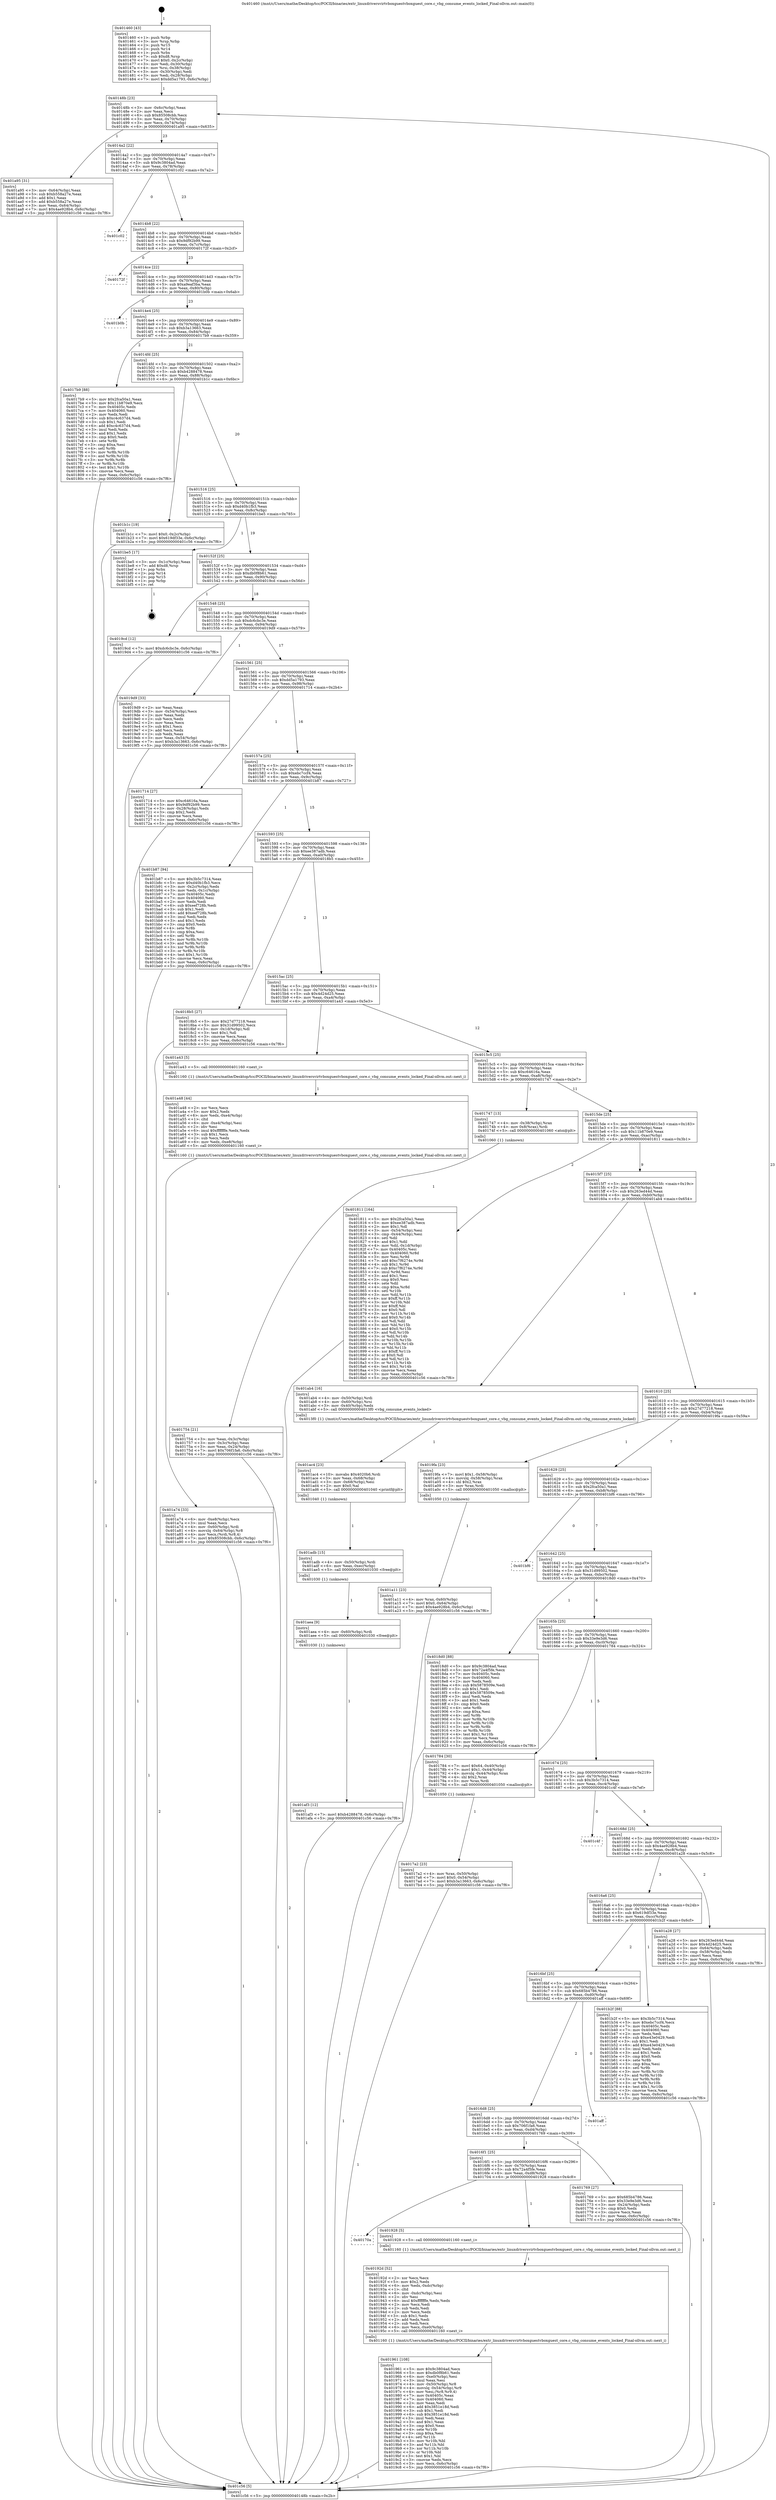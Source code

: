 digraph "0x401460" {
  label = "0x401460 (/mnt/c/Users/mathe/Desktop/tcc/POCII/binaries/extr_linuxdriversvirtvboxguestvboxguest_core.c_vbg_consume_events_locked_Final-ollvm.out::main(0))"
  labelloc = "t"
  node[shape=record]

  Entry [label="",width=0.3,height=0.3,shape=circle,fillcolor=black,style=filled]
  "0x40148b" [label="{
     0x40148b [23]\l
     | [instrs]\l
     &nbsp;&nbsp;0x40148b \<+3\>: mov -0x6c(%rbp),%eax\l
     &nbsp;&nbsp;0x40148e \<+2\>: mov %eax,%ecx\l
     &nbsp;&nbsp;0x401490 \<+6\>: sub $0x85508cbb,%ecx\l
     &nbsp;&nbsp;0x401496 \<+3\>: mov %eax,-0x70(%rbp)\l
     &nbsp;&nbsp;0x401499 \<+3\>: mov %ecx,-0x74(%rbp)\l
     &nbsp;&nbsp;0x40149c \<+6\>: je 0000000000401a95 \<main+0x635\>\l
  }"]
  "0x401a95" [label="{
     0x401a95 [31]\l
     | [instrs]\l
     &nbsp;&nbsp;0x401a95 \<+3\>: mov -0x64(%rbp),%eax\l
     &nbsp;&nbsp;0x401a98 \<+5\>: sub $0xb558a27e,%eax\l
     &nbsp;&nbsp;0x401a9d \<+3\>: add $0x1,%eax\l
     &nbsp;&nbsp;0x401aa0 \<+5\>: add $0xb558a27e,%eax\l
     &nbsp;&nbsp;0x401aa5 \<+3\>: mov %eax,-0x64(%rbp)\l
     &nbsp;&nbsp;0x401aa8 \<+7\>: movl $0x4ae928b4,-0x6c(%rbp)\l
     &nbsp;&nbsp;0x401aaf \<+5\>: jmp 0000000000401c56 \<main+0x7f6\>\l
  }"]
  "0x4014a2" [label="{
     0x4014a2 [22]\l
     | [instrs]\l
     &nbsp;&nbsp;0x4014a2 \<+5\>: jmp 00000000004014a7 \<main+0x47\>\l
     &nbsp;&nbsp;0x4014a7 \<+3\>: mov -0x70(%rbp),%eax\l
     &nbsp;&nbsp;0x4014aa \<+5\>: sub $0x9c3804ad,%eax\l
     &nbsp;&nbsp;0x4014af \<+3\>: mov %eax,-0x78(%rbp)\l
     &nbsp;&nbsp;0x4014b2 \<+6\>: je 0000000000401c02 \<main+0x7a2\>\l
  }"]
  Exit [label="",width=0.3,height=0.3,shape=circle,fillcolor=black,style=filled,peripheries=2]
  "0x401c02" [label="{
     0x401c02\l
  }", style=dashed]
  "0x4014b8" [label="{
     0x4014b8 [22]\l
     | [instrs]\l
     &nbsp;&nbsp;0x4014b8 \<+5\>: jmp 00000000004014bd \<main+0x5d\>\l
     &nbsp;&nbsp;0x4014bd \<+3\>: mov -0x70(%rbp),%eax\l
     &nbsp;&nbsp;0x4014c0 \<+5\>: sub $0x9df92b99,%eax\l
     &nbsp;&nbsp;0x4014c5 \<+3\>: mov %eax,-0x7c(%rbp)\l
     &nbsp;&nbsp;0x4014c8 \<+6\>: je 000000000040172f \<main+0x2cf\>\l
  }"]
  "0x401af3" [label="{
     0x401af3 [12]\l
     | [instrs]\l
     &nbsp;&nbsp;0x401af3 \<+7\>: movl $0xb4288478,-0x6c(%rbp)\l
     &nbsp;&nbsp;0x401afa \<+5\>: jmp 0000000000401c56 \<main+0x7f6\>\l
  }"]
  "0x40172f" [label="{
     0x40172f\l
  }", style=dashed]
  "0x4014ce" [label="{
     0x4014ce [22]\l
     | [instrs]\l
     &nbsp;&nbsp;0x4014ce \<+5\>: jmp 00000000004014d3 \<main+0x73\>\l
     &nbsp;&nbsp;0x4014d3 \<+3\>: mov -0x70(%rbp),%eax\l
     &nbsp;&nbsp;0x4014d6 \<+5\>: sub $0xa9eaf3ba,%eax\l
     &nbsp;&nbsp;0x4014db \<+3\>: mov %eax,-0x80(%rbp)\l
     &nbsp;&nbsp;0x4014de \<+6\>: je 0000000000401b0b \<main+0x6ab\>\l
  }"]
  "0x401aea" [label="{
     0x401aea [9]\l
     | [instrs]\l
     &nbsp;&nbsp;0x401aea \<+4\>: mov -0x60(%rbp),%rdi\l
     &nbsp;&nbsp;0x401aee \<+5\>: call 0000000000401030 \<free@plt\>\l
     | [calls]\l
     &nbsp;&nbsp;0x401030 \{1\} (unknown)\l
  }"]
  "0x401b0b" [label="{
     0x401b0b\l
  }", style=dashed]
  "0x4014e4" [label="{
     0x4014e4 [25]\l
     | [instrs]\l
     &nbsp;&nbsp;0x4014e4 \<+5\>: jmp 00000000004014e9 \<main+0x89\>\l
     &nbsp;&nbsp;0x4014e9 \<+3\>: mov -0x70(%rbp),%eax\l
     &nbsp;&nbsp;0x4014ec \<+5\>: sub $0xb3a13663,%eax\l
     &nbsp;&nbsp;0x4014f1 \<+6\>: mov %eax,-0x84(%rbp)\l
     &nbsp;&nbsp;0x4014f7 \<+6\>: je 00000000004017b9 \<main+0x359\>\l
  }"]
  "0x401adb" [label="{
     0x401adb [15]\l
     | [instrs]\l
     &nbsp;&nbsp;0x401adb \<+4\>: mov -0x50(%rbp),%rdi\l
     &nbsp;&nbsp;0x401adf \<+6\>: mov %eax,-0xec(%rbp)\l
     &nbsp;&nbsp;0x401ae5 \<+5\>: call 0000000000401030 \<free@plt\>\l
     | [calls]\l
     &nbsp;&nbsp;0x401030 \{1\} (unknown)\l
  }"]
  "0x4017b9" [label="{
     0x4017b9 [88]\l
     | [instrs]\l
     &nbsp;&nbsp;0x4017b9 \<+5\>: mov $0x2fca50a1,%eax\l
     &nbsp;&nbsp;0x4017be \<+5\>: mov $0x11b870e9,%ecx\l
     &nbsp;&nbsp;0x4017c3 \<+7\>: mov 0x40405c,%edx\l
     &nbsp;&nbsp;0x4017ca \<+7\>: mov 0x404060,%esi\l
     &nbsp;&nbsp;0x4017d1 \<+2\>: mov %edx,%edi\l
     &nbsp;&nbsp;0x4017d3 \<+6\>: sub $0xc4c637d4,%edi\l
     &nbsp;&nbsp;0x4017d9 \<+3\>: sub $0x1,%edi\l
     &nbsp;&nbsp;0x4017dc \<+6\>: add $0xc4c637d4,%edi\l
     &nbsp;&nbsp;0x4017e2 \<+3\>: imul %edi,%edx\l
     &nbsp;&nbsp;0x4017e5 \<+3\>: and $0x1,%edx\l
     &nbsp;&nbsp;0x4017e8 \<+3\>: cmp $0x0,%edx\l
     &nbsp;&nbsp;0x4017eb \<+4\>: sete %r8b\l
     &nbsp;&nbsp;0x4017ef \<+3\>: cmp $0xa,%esi\l
     &nbsp;&nbsp;0x4017f2 \<+4\>: setl %r9b\l
     &nbsp;&nbsp;0x4017f6 \<+3\>: mov %r8b,%r10b\l
     &nbsp;&nbsp;0x4017f9 \<+3\>: and %r9b,%r10b\l
     &nbsp;&nbsp;0x4017fc \<+3\>: xor %r9b,%r8b\l
     &nbsp;&nbsp;0x4017ff \<+3\>: or %r8b,%r10b\l
     &nbsp;&nbsp;0x401802 \<+4\>: test $0x1,%r10b\l
     &nbsp;&nbsp;0x401806 \<+3\>: cmovne %ecx,%eax\l
     &nbsp;&nbsp;0x401809 \<+3\>: mov %eax,-0x6c(%rbp)\l
     &nbsp;&nbsp;0x40180c \<+5\>: jmp 0000000000401c56 \<main+0x7f6\>\l
  }"]
  "0x4014fd" [label="{
     0x4014fd [25]\l
     | [instrs]\l
     &nbsp;&nbsp;0x4014fd \<+5\>: jmp 0000000000401502 \<main+0xa2\>\l
     &nbsp;&nbsp;0x401502 \<+3\>: mov -0x70(%rbp),%eax\l
     &nbsp;&nbsp;0x401505 \<+5\>: sub $0xb4288478,%eax\l
     &nbsp;&nbsp;0x40150a \<+6\>: mov %eax,-0x88(%rbp)\l
     &nbsp;&nbsp;0x401510 \<+6\>: je 0000000000401b1c \<main+0x6bc\>\l
  }"]
  "0x401ac4" [label="{
     0x401ac4 [23]\l
     | [instrs]\l
     &nbsp;&nbsp;0x401ac4 \<+10\>: movabs $0x4020b6,%rdi\l
     &nbsp;&nbsp;0x401ace \<+3\>: mov %eax,-0x68(%rbp)\l
     &nbsp;&nbsp;0x401ad1 \<+3\>: mov -0x68(%rbp),%esi\l
     &nbsp;&nbsp;0x401ad4 \<+2\>: mov $0x0,%al\l
     &nbsp;&nbsp;0x401ad6 \<+5\>: call 0000000000401040 \<printf@plt\>\l
     | [calls]\l
     &nbsp;&nbsp;0x401040 \{1\} (unknown)\l
  }"]
  "0x401b1c" [label="{
     0x401b1c [19]\l
     | [instrs]\l
     &nbsp;&nbsp;0x401b1c \<+7\>: movl $0x0,-0x2c(%rbp)\l
     &nbsp;&nbsp;0x401b23 \<+7\>: movl $0x619df33e,-0x6c(%rbp)\l
     &nbsp;&nbsp;0x401b2a \<+5\>: jmp 0000000000401c56 \<main+0x7f6\>\l
  }"]
  "0x401516" [label="{
     0x401516 [25]\l
     | [instrs]\l
     &nbsp;&nbsp;0x401516 \<+5\>: jmp 000000000040151b \<main+0xbb\>\l
     &nbsp;&nbsp;0x40151b \<+3\>: mov -0x70(%rbp),%eax\l
     &nbsp;&nbsp;0x40151e \<+5\>: sub $0xd40b1fb3,%eax\l
     &nbsp;&nbsp;0x401523 \<+6\>: mov %eax,-0x8c(%rbp)\l
     &nbsp;&nbsp;0x401529 \<+6\>: je 0000000000401be5 \<main+0x785\>\l
  }"]
  "0x401a74" [label="{
     0x401a74 [33]\l
     | [instrs]\l
     &nbsp;&nbsp;0x401a74 \<+6\>: mov -0xe8(%rbp),%ecx\l
     &nbsp;&nbsp;0x401a7a \<+3\>: imul %eax,%ecx\l
     &nbsp;&nbsp;0x401a7d \<+4\>: mov -0x60(%rbp),%rdi\l
     &nbsp;&nbsp;0x401a81 \<+4\>: movslq -0x64(%rbp),%r8\l
     &nbsp;&nbsp;0x401a85 \<+4\>: mov %ecx,(%rdi,%r8,4)\l
     &nbsp;&nbsp;0x401a89 \<+7\>: movl $0x85508cbb,-0x6c(%rbp)\l
     &nbsp;&nbsp;0x401a90 \<+5\>: jmp 0000000000401c56 \<main+0x7f6\>\l
  }"]
  "0x401be5" [label="{
     0x401be5 [17]\l
     | [instrs]\l
     &nbsp;&nbsp;0x401be5 \<+3\>: mov -0x1c(%rbp),%eax\l
     &nbsp;&nbsp;0x401be8 \<+7\>: add $0xd8,%rsp\l
     &nbsp;&nbsp;0x401bef \<+1\>: pop %rbx\l
     &nbsp;&nbsp;0x401bf0 \<+2\>: pop %r14\l
     &nbsp;&nbsp;0x401bf2 \<+2\>: pop %r15\l
     &nbsp;&nbsp;0x401bf4 \<+1\>: pop %rbp\l
     &nbsp;&nbsp;0x401bf5 \<+1\>: ret\l
  }"]
  "0x40152f" [label="{
     0x40152f [25]\l
     | [instrs]\l
     &nbsp;&nbsp;0x40152f \<+5\>: jmp 0000000000401534 \<main+0xd4\>\l
     &nbsp;&nbsp;0x401534 \<+3\>: mov -0x70(%rbp),%eax\l
     &nbsp;&nbsp;0x401537 \<+5\>: sub $0xdb0f8b61,%eax\l
     &nbsp;&nbsp;0x40153c \<+6\>: mov %eax,-0x90(%rbp)\l
     &nbsp;&nbsp;0x401542 \<+6\>: je 00000000004019cd \<main+0x56d\>\l
  }"]
  "0x401a48" [label="{
     0x401a48 [44]\l
     | [instrs]\l
     &nbsp;&nbsp;0x401a48 \<+2\>: xor %ecx,%ecx\l
     &nbsp;&nbsp;0x401a4a \<+5\>: mov $0x2,%edx\l
     &nbsp;&nbsp;0x401a4f \<+6\>: mov %edx,-0xe4(%rbp)\l
     &nbsp;&nbsp;0x401a55 \<+1\>: cltd\l
     &nbsp;&nbsp;0x401a56 \<+6\>: mov -0xe4(%rbp),%esi\l
     &nbsp;&nbsp;0x401a5c \<+2\>: idiv %esi\l
     &nbsp;&nbsp;0x401a5e \<+6\>: imul $0xfffffffe,%edx,%edx\l
     &nbsp;&nbsp;0x401a64 \<+3\>: sub $0x1,%ecx\l
     &nbsp;&nbsp;0x401a67 \<+2\>: sub %ecx,%edx\l
     &nbsp;&nbsp;0x401a69 \<+6\>: mov %edx,-0xe8(%rbp)\l
     &nbsp;&nbsp;0x401a6f \<+5\>: call 0000000000401160 \<next_i\>\l
     | [calls]\l
     &nbsp;&nbsp;0x401160 \{1\} (/mnt/c/Users/mathe/Desktop/tcc/POCII/binaries/extr_linuxdriversvirtvboxguestvboxguest_core.c_vbg_consume_events_locked_Final-ollvm.out::next_i)\l
  }"]
  "0x4019cd" [label="{
     0x4019cd [12]\l
     | [instrs]\l
     &nbsp;&nbsp;0x4019cd \<+7\>: movl $0xdc6cbc3e,-0x6c(%rbp)\l
     &nbsp;&nbsp;0x4019d4 \<+5\>: jmp 0000000000401c56 \<main+0x7f6\>\l
  }"]
  "0x401548" [label="{
     0x401548 [25]\l
     | [instrs]\l
     &nbsp;&nbsp;0x401548 \<+5\>: jmp 000000000040154d \<main+0xed\>\l
     &nbsp;&nbsp;0x40154d \<+3\>: mov -0x70(%rbp),%eax\l
     &nbsp;&nbsp;0x401550 \<+5\>: sub $0xdc6cbc3e,%eax\l
     &nbsp;&nbsp;0x401555 \<+6\>: mov %eax,-0x94(%rbp)\l
     &nbsp;&nbsp;0x40155b \<+6\>: je 00000000004019d9 \<main+0x579\>\l
  }"]
  "0x401a11" [label="{
     0x401a11 [23]\l
     | [instrs]\l
     &nbsp;&nbsp;0x401a11 \<+4\>: mov %rax,-0x60(%rbp)\l
     &nbsp;&nbsp;0x401a15 \<+7\>: movl $0x0,-0x64(%rbp)\l
     &nbsp;&nbsp;0x401a1c \<+7\>: movl $0x4ae928b4,-0x6c(%rbp)\l
     &nbsp;&nbsp;0x401a23 \<+5\>: jmp 0000000000401c56 \<main+0x7f6\>\l
  }"]
  "0x4019d9" [label="{
     0x4019d9 [33]\l
     | [instrs]\l
     &nbsp;&nbsp;0x4019d9 \<+2\>: xor %eax,%eax\l
     &nbsp;&nbsp;0x4019db \<+3\>: mov -0x54(%rbp),%ecx\l
     &nbsp;&nbsp;0x4019de \<+2\>: mov %eax,%edx\l
     &nbsp;&nbsp;0x4019e0 \<+2\>: sub %ecx,%edx\l
     &nbsp;&nbsp;0x4019e2 \<+2\>: mov %eax,%ecx\l
     &nbsp;&nbsp;0x4019e4 \<+3\>: sub $0x1,%ecx\l
     &nbsp;&nbsp;0x4019e7 \<+2\>: add %ecx,%edx\l
     &nbsp;&nbsp;0x4019e9 \<+2\>: sub %edx,%eax\l
     &nbsp;&nbsp;0x4019eb \<+3\>: mov %eax,-0x54(%rbp)\l
     &nbsp;&nbsp;0x4019ee \<+7\>: movl $0xb3a13663,-0x6c(%rbp)\l
     &nbsp;&nbsp;0x4019f5 \<+5\>: jmp 0000000000401c56 \<main+0x7f6\>\l
  }"]
  "0x401561" [label="{
     0x401561 [25]\l
     | [instrs]\l
     &nbsp;&nbsp;0x401561 \<+5\>: jmp 0000000000401566 \<main+0x106\>\l
     &nbsp;&nbsp;0x401566 \<+3\>: mov -0x70(%rbp),%eax\l
     &nbsp;&nbsp;0x401569 \<+5\>: sub $0xdd5a1793,%eax\l
     &nbsp;&nbsp;0x40156e \<+6\>: mov %eax,-0x98(%rbp)\l
     &nbsp;&nbsp;0x401574 \<+6\>: je 0000000000401714 \<main+0x2b4\>\l
  }"]
  "0x401961" [label="{
     0x401961 [108]\l
     | [instrs]\l
     &nbsp;&nbsp;0x401961 \<+5\>: mov $0x9c3804ad,%ecx\l
     &nbsp;&nbsp;0x401966 \<+5\>: mov $0xdb0f8b61,%edx\l
     &nbsp;&nbsp;0x40196b \<+6\>: mov -0xe0(%rbp),%esi\l
     &nbsp;&nbsp;0x401971 \<+3\>: imul %eax,%esi\l
     &nbsp;&nbsp;0x401974 \<+4\>: mov -0x50(%rbp),%r8\l
     &nbsp;&nbsp;0x401978 \<+4\>: movslq -0x54(%rbp),%r9\l
     &nbsp;&nbsp;0x40197c \<+4\>: mov %esi,(%r8,%r9,4)\l
     &nbsp;&nbsp;0x401980 \<+7\>: mov 0x40405c,%eax\l
     &nbsp;&nbsp;0x401987 \<+7\>: mov 0x404060,%esi\l
     &nbsp;&nbsp;0x40198e \<+2\>: mov %eax,%edi\l
     &nbsp;&nbsp;0x401990 \<+6\>: add $0x3851e18d,%edi\l
     &nbsp;&nbsp;0x401996 \<+3\>: sub $0x1,%edi\l
     &nbsp;&nbsp;0x401999 \<+6\>: sub $0x3851e18d,%edi\l
     &nbsp;&nbsp;0x40199f \<+3\>: imul %edi,%eax\l
     &nbsp;&nbsp;0x4019a2 \<+3\>: and $0x1,%eax\l
     &nbsp;&nbsp;0x4019a5 \<+3\>: cmp $0x0,%eax\l
     &nbsp;&nbsp;0x4019a8 \<+4\>: sete %r10b\l
     &nbsp;&nbsp;0x4019ac \<+3\>: cmp $0xa,%esi\l
     &nbsp;&nbsp;0x4019af \<+4\>: setl %r11b\l
     &nbsp;&nbsp;0x4019b3 \<+3\>: mov %r10b,%bl\l
     &nbsp;&nbsp;0x4019b6 \<+3\>: and %r11b,%bl\l
     &nbsp;&nbsp;0x4019b9 \<+3\>: xor %r11b,%r10b\l
     &nbsp;&nbsp;0x4019bc \<+3\>: or %r10b,%bl\l
     &nbsp;&nbsp;0x4019bf \<+3\>: test $0x1,%bl\l
     &nbsp;&nbsp;0x4019c2 \<+3\>: cmovne %edx,%ecx\l
     &nbsp;&nbsp;0x4019c5 \<+3\>: mov %ecx,-0x6c(%rbp)\l
     &nbsp;&nbsp;0x4019c8 \<+5\>: jmp 0000000000401c56 \<main+0x7f6\>\l
  }"]
  "0x401714" [label="{
     0x401714 [27]\l
     | [instrs]\l
     &nbsp;&nbsp;0x401714 \<+5\>: mov $0xc64616a,%eax\l
     &nbsp;&nbsp;0x401719 \<+5\>: mov $0x9df92b99,%ecx\l
     &nbsp;&nbsp;0x40171e \<+3\>: mov -0x28(%rbp),%edx\l
     &nbsp;&nbsp;0x401721 \<+3\>: cmp $0x2,%edx\l
     &nbsp;&nbsp;0x401724 \<+3\>: cmovne %ecx,%eax\l
     &nbsp;&nbsp;0x401727 \<+3\>: mov %eax,-0x6c(%rbp)\l
     &nbsp;&nbsp;0x40172a \<+5\>: jmp 0000000000401c56 \<main+0x7f6\>\l
  }"]
  "0x40157a" [label="{
     0x40157a [25]\l
     | [instrs]\l
     &nbsp;&nbsp;0x40157a \<+5\>: jmp 000000000040157f \<main+0x11f\>\l
     &nbsp;&nbsp;0x40157f \<+3\>: mov -0x70(%rbp),%eax\l
     &nbsp;&nbsp;0x401582 \<+5\>: sub $0xebc7ccf4,%eax\l
     &nbsp;&nbsp;0x401587 \<+6\>: mov %eax,-0x9c(%rbp)\l
     &nbsp;&nbsp;0x40158d \<+6\>: je 0000000000401b87 \<main+0x727\>\l
  }"]
  "0x401c56" [label="{
     0x401c56 [5]\l
     | [instrs]\l
     &nbsp;&nbsp;0x401c56 \<+5\>: jmp 000000000040148b \<main+0x2b\>\l
  }"]
  "0x401460" [label="{
     0x401460 [43]\l
     | [instrs]\l
     &nbsp;&nbsp;0x401460 \<+1\>: push %rbp\l
     &nbsp;&nbsp;0x401461 \<+3\>: mov %rsp,%rbp\l
     &nbsp;&nbsp;0x401464 \<+2\>: push %r15\l
     &nbsp;&nbsp;0x401466 \<+2\>: push %r14\l
     &nbsp;&nbsp;0x401468 \<+1\>: push %rbx\l
     &nbsp;&nbsp;0x401469 \<+7\>: sub $0xd8,%rsp\l
     &nbsp;&nbsp;0x401470 \<+7\>: movl $0x0,-0x2c(%rbp)\l
     &nbsp;&nbsp;0x401477 \<+3\>: mov %edi,-0x30(%rbp)\l
     &nbsp;&nbsp;0x40147a \<+4\>: mov %rsi,-0x38(%rbp)\l
     &nbsp;&nbsp;0x40147e \<+3\>: mov -0x30(%rbp),%edi\l
     &nbsp;&nbsp;0x401481 \<+3\>: mov %edi,-0x28(%rbp)\l
     &nbsp;&nbsp;0x401484 \<+7\>: movl $0xdd5a1793,-0x6c(%rbp)\l
  }"]
  "0x40192d" [label="{
     0x40192d [52]\l
     | [instrs]\l
     &nbsp;&nbsp;0x40192d \<+2\>: xor %ecx,%ecx\l
     &nbsp;&nbsp;0x40192f \<+5\>: mov $0x2,%edx\l
     &nbsp;&nbsp;0x401934 \<+6\>: mov %edx,-0xdc(%rbp)\l
     &nbsp;&nbsp;0x40193a \<+1\>: cltd\l
     &nbsp;&nbsp;0x40193b \<+6\>: mov -0xdc(%rbp),%esi\l
     &nbsp;&nbsp;0x401941 \<+2\>: idiv %esi\l
     &nbsp;&nbsp;0x401943 \<+6\>: imul $0xfffffffe,%edx,%edx\l
     &nbsp;&nbsp;0x401949 \<+2\>: mov %ecx,%edi\l
     &nbsp;&nbsp;0x40194b \<+2\>: sub %edx,%edi\l
     &nbsp;&nbsp;0x40194d \<+2\>: mov %ecx,%edx\l
     &nbsp;&nbsp;0x40194f \<+3\>: sub $0x1,%edx\l
     &nbsp;&nbsp;0x401952 \<+2\>: add %edx,%edi\l
     &nbsp;&nbsp;0x401954 \<+2\>: sub %edi,%ecx\l
     &nbsp;&nbsp;0x401956 \<+6\>: mov %ecx,-0xe0(%rbp)\l
     &nbsp;&nbsp;0x40195c \<+5\>: call 0000000000401160 \<next_i\>\l
     | [calls]\l
     &nbsp;&nbsp;0x401160 \{1\} (/mnt/c/Users/mathe/Desktop/tcc/POCII/binaries/extr_linuxdriversvirtvboxguestvboxguest_core.c_vbg_consume_events_locked_Final-ollvm.out::next_i)\l
  }"]
  "0x401b87" [label="{
     0x401b87 [94]\l
     | [instrs]\l
     &nbsp;&nbsp;0x401b87 \<+5\>: mov $0x3b5c7314,%eax\l
     &nbsp;&nbsp;0x401b8c \<+5\>: mov $0xd40b1fb3,%ecx\l
     &nbsp;&nbsp;0x401b91 \<+3\>: mov -0x2c(%rbp),%edx\l
     &nbsp;&nbsp;0x401b94 \<+3\>: mov %edx,-0x1c(%rbp)\l
     &nbsp;&nbsp;0x401b97 \<+7\>: mov 0x40405c,%edx\l
     &nbsp;&nbsp;0x401b9e \<+7\>: mov 0x404060,%esi\l
     &nbsp;&nbsp;0x401ba5 \<+2\>: mov %edx,%edi\l
     &nbsp;&nbsp;0x401ba7 \<+6\>: sub $0xeef728b,%edi\l
     &nbsp;&nbsp;0x401bad \<+3\>: sub $0x1,%edi\l
     &nbsp;&nbsp;0x401bb0 \<+6\>: add $0xeef728b,%edi\l
     &nbsp;&nbsp;0x401bb6 \<+3\>: imul %edi,%edx\l
     &nbsp;&nbsp;0x401bb9 \<+3\>: and $0x1,%edx\l
     &nbsp;&nbsp;0x401bbc \<+3\>: cmp $0x0,%edx\l
     &nbsp;&nbsp;0x401bbf \<+4\>: sete %r8b\l
     &nbsp;&nbsp;0x401bc3 \<+3\>: cmp $0xa,%esi\l
     &nbsp;&nbsp;0x401bc6 \<+4\>: setl %r9b\l
     &nbsp;&nbsp;0x401bca \<+3\>: mov %r8b,%r10b\l
     &nbsp;&nbsp;0x401bcd \<+3\>: and %r9b,%r10b\l
     &nbsp;&nbsp;0x401bd0 \<+3\>: xor %r9b,%r8b\l
     &nbsp;&nbsp;0x401bd3 \<+3\>: or %r8b,%r10b\l
     &nbsp;&nbsp;0x401bd6 \<+4\>: test $0x1,%r10b\l
     &nbsp;&nbsp;0x401bda \<+3\>: cmovne %ecx,%eax\l
     &nbsp;&nbsp;0x401bdd \<+3\>: mov %eax,-0x6c(%rbp)\l
     &nbsp;&nbsp;0x401be0 \<+5\>: jmp 0000000000401c56 \<main+0x7f6\>\l
  }"]
  "0x401593" [label="{
     0x401593 [25]\l
     | [instrs]\l
     &nbsp;&nbsp;0x401593 \<+5\>: jmp 0000000000401598 \<main+0x138\>\l
     &nbsp;&nbsp;0x401598 \<+3\>: mov -0x70(%rbp),%eax\l
     &nbsp;&nbsp;0x40159b \<+5\>: sub $0xee387adb,%eax\l
     &nbsp;&nbsp;0x4015a0 \<+6\>: mov %eax,-0xa0(%rbp)\l
     &nbsp;&nbsp;0x4015a6 \<+6\>: je 00000000004018b5 \<main+0x455\>\l
  }"]
  "0x40170a" [label="{
     0x40170a\l
  }", style=dashed]
  "0x4018b5" [label="{
     0x4018b5 [27]\l
     | [instrs]\l
     &nbsp;&nbsp;0x4018b5 \<+5\>: mov $0x27d77218,%eax\l
     &nbsp;&nbsp;0x4018ba \<+5\>: mov $0x31d99502,%ecx\l
     &nbsp;&nbsp;0x4018bf \<+3\>: mov -0x1d(%rbp),%dl\l
     &nbsp;&nbsp;0x4018c2 \<+3\>: test $0x1,%dl\l
     &nbsp;&nbsp;0x4018c5 \<+3\>: cmovne %ecx,%eax\l
     &nbsp;&nbsp;0x4018c8 \<+3\>: mov %eax,-0x6c(%rbp)\l
     &nbsp;&nbsp;0x4018cb \<+5\>: jmp 0000000000401c56 \<main+0x7f6\>\l
  }"]
  "0x4015ac" [label="{
     0x4015ac [25]\l
     | [instrs]\l
     &nbsp;&nbsp;0x4015ac \<+5\>: jmp 00000000004015b1 \<main+0x151\>\l
     &nbsp;&nbsp;0x4015b1 \<+3\>: mov -0x70(%rbp),%eax\l
     &nbsp;&nbsp;0x4015b4 \<+5\>: sub $0x4d24d25,%eax\l
     &nbsp;&nbsp;0x4015b9 \<+6\>: mov %eax,-0xa4(%rbp)\l
     &nbsp;&nbsp;0x4015bf \<+6\>: je 0000000000401a43 \<main+0x5e3\>\l
  }"]
  "0x401928" [label="{
     0x401928 [5]\l
     | [instrs]\l
     &nbsp;&nbsp;0x401928 \<+5\>: call 0000000000401160 \<next_i\>\l
     | [calls]\l
     &nbsp;&nbsp;0x401160 \{1\} (/mnt/c/Users/mathe/Desktop/tcc/POCII/binaries/extr_linuxdriversvirtvboxguestvboxguest_core.c_vbg_consume_events_locked_Final-ollvm.out::next_i)\l
  }"]
  "0x401a43" [label="{
     0x401a43 [5]\l
     | [instrs]\l
     &nbsp;&nbsp;0x401a43 \<+5\>: call 0000000000401160 \<next_i\>\l
     | [calls]\l
     &nbsp;&nbsp;0x401160 \{1\} (/mnt/c/Users/mathe/Desktop/tcc/POCII/binaries/extr_linuxdriversvirtvboxguestvboxguest_core.c_vbg_consume_events_locked_Final-ollvm.out::next_i)\l
  }"]
  "0x4015c5" [label="{
     0x4015c5 [25]\l
     | [instrs]\l
     &nbsp;&nbsp;0x4015c5 \<+5\>: jmp 00000000004015ca \<main+0x16a\>\l
     &nbsp;&nbsp;0x4015ca \<+3\>: mov -0x70(%rbp),%eax\l
     &nbsp;&nbsp;0x4015cd \<+5\>: sub $0xc64616a,%eax\l
     &nbsp;&nbsp;0x4015d2 \<+6\>: mov %eax,-0xa8(%rbp)\l
     &nbsp;&nbsp;0x4015d8 \<+6\>: je 0000000000401747 \<main+0x2e7\>\l
  }"]
  "0x4017a2" [label="{
     0x4017a2 [23]\l
     | [instrs]\l
     &nbsp;&nbsp;0x4017a2 \<+4\>: mov %rax,-0x50(%rbp)\l
     &nbsp;&nbsp;0x4017a6 \<+7\>: movl $0x0,-0x54(%rbp)\l
     &nbsp;&nbsp;0x4017ad \<+7\>: movl $0xb3a13663,-0x6c(%rbp)\l
     &nbsp;&nbsp;0x4017b4 \<+5\>: jmp 0000000000401c56 \<main+0x7f6\>\l
  }"]
  "0x401747" [label="{
     0x401747 [13]\l
     | [instrs]\l
     &nbsp;&nbsp;0x401747 \<+4\>: mov -0x38(%rbp),%rax\l
     &nbsp;&nbsp;0x40174b \<+4\>: mov 0x8(%rax),%rdi\l
     &nbsp;&nbsp;0x40174f \<+5\>: call 0000000000401060 \<atoi@plt\>\l
     | [calls]\l
     &nbsp;&nbsp;0x401060 \{1\} (unknown)\l
  }"]
  "0x4015de" [label="{
     0x4015de [25]\l
     | [instrs]\l
     &nbsp;&nbsp;0x4015de \<+5\>: jmp 00000000004015e3 \<main+0x183\>\l
     &nbsp;&nbsp;0x4015e3 \<+3\>: mov -0x70(%rbp),%eax\l
     &nbsp;&nbsp;0x4015e6 \<+5\>: sub $0x11b870e9,%eax\l
     &nbsp;&nbsp;0x4015eb \<+6\>: mov %eax,-0xac(%rbp)\l
     &nbsp;&nbsp;0x4015f1 \<+6\>: je 0000000000401811 \<main+0x3b1\>\l
  }"]
  "0x401754" [label="{
     0x401754 [21]\l
     | [instrs]\l
     &nbsp;&nbsp;0x401754 \<+3\>: mov %eax,-0x3c(%rbp)\l
     &nbsp;&nbsp;0x401757 \<+3\>: mov -0x3c(%rbp),%eax\l
     &nbsp;&nbsp;0x40175a \<+3\>: mov %eax,-0x24(%rbp)\l
     &nbsp;&nbsp;0x40175d \<+7\>: movl $0x706f1fa6,-0x6c(%rbp)\l
     &nbsp;&nbsp;0x401764 \<+5\>: jmp 0000000000401c56 \<main+0x7f6\>\l
  }"]
  "0x4016f1" [label="{
     0x4016f1 [25]\l
     | [instrs]\l
     &nbsp;&nbsp;0x4016f1 \<+5\>: jmp 00000000004016f6 \<main+0x296\>\l
     &nbsp;&nbsp;0x4016f6 \<+3\>: mov -0x70(%rbp),%eax\l
     &nbsp;&nbsp;0x4016f9 \<+5\>: sub $0x72a4f5fe,%eax\l
     &nbsp;&nbsp;0x4016fe \<+6\>: mov %eax,-0xd8(%rbp)\l
     &nbsp;&nbsp;0x401704 \<+6\>: je 0000000000401928 \<main+0x4c8\>\l
  }"]
  "0x401811" [label="{
     0x401811 [164]\l
     | [instrs]\l
     &nbsp;&nbsp;0x401811 \<+5\>: mov $0x2fca50a1,%eax\l
     &nbsp;&nbsp;0x401816 \<+5\>: mov $0xee387adb,%ecx\l
     &nbsp;&nbsp;0x40181b \<+2\>: mov $0x1,%dl\l
     &nbsp;&nbsp;0x40181d \<+3\>: mov -0x54(%rbp),%esi\l
     &nbsp;&nbsp;0x401820 \<+3\>: cmp -0x44(%rbp),%esi\l
     &nbsp;&nbsp;0x401823 \<+4\>: setl %dil\l
     &nbsp;&nbsp;0x401827 \<+4\>: and $0x1,%dil\l
     &nbsp;&nbsp;0x40182b \<+4\>: mov %dil,-0x1d(%rbp)\l
     &nbsp;&nbsp;0x40182f \<+7\>: mov 0x40405c,%esi\l
     &nbsp;&nbsp;0x401836 \<+8\>: mov 0x404060,%r8d\l
     &nbsp;&nbsp;0x40183e \<+3\>: mov %esi,%r9d\l
     &nbsp;&nbsp;0x401841 \<+7\>: add $0xc7f6274e,%r9d\l
     &nbsp;&nbsp;0x401848 \<+4\>: sub $0x1,%r9d\l
     &nbsp;&nbsp;0x40184c \<+7\>: sub $0xc7f6274e,%r9d\l
     &nbsp;&nbsp;0x401853 \<+4\>: imul %r9d,%esi\l
     &nbsp;&nbsp;0x401857 \<+3\>: and $0x1,%esi\l
     &nbsp;&nbsp;0x40185a \<+3\>: cmp $0x0,%esi\l
     &nbsp;&nbsp;0x40185d \<+4\>: sete %dil\l
     &nbsp;&nbsp;0x401861 \<+4\>: cmp $0xa,%r8d\l
     &nbsp;&nbsp;0x401865 \<+4\>: setl %r10b\l
     &nbsp;&nbsp;0x401869 \<+3\>: mov %dil,%r11b\l
     &nbsp;&nbsp;0x40186c \<+4\>: xor $0xff,%r11b\l
     &nbsp;&nbsp;0x401870 \<+3\>: mov %r10b,%bl\l
     &nbsp;&nbsp;0x401873 \<+3\>: xor $0xff,%bl\l
     &nbsp;&nbsp;0x401876 \<+3\>: xor $0x0,%dl\l
     &nbsp;&nbsp;0x401879 \<+3\>: mov %r11b,%r14b\l
     &nbsp;&nbsp;0x40187c \<+4\>: and $0x0,%r14b\l
     &nbsp;&nbsp;0x401880 \<+3\>: and %dl,%dil\l
     &nbsp;&nbsp;0x401883 \<+3\>: mov %bl,%r15b\l
     &nbsp;&nbsp;0x401886 \<+4\>: and $0x0,%r15b\l
     &nbsp;&nbsp;0x40188a \<+3\>: and %dl,%r10b\l
     &nbsp;&nbsp;0x40188d \<+3\>: or %dil,%r14b\l
     &nbsp;&nbsp;0x401890 \<+3\>: or %r10b,%r15b\l
     &nbsp;&nbsp;0x401893 \<+3\>: xor %r15b,%r14b\l
     &nbsp;&nbsp;0x401896 \<+3\>: or %bl,%r11b\l
     &nbsp;&nbsp;0x401899 \<+4\>: xor $0xff,%r11b\l
     &nbsp;&nbsp;0x40189d \<+3\>: or $0x0,%dl\l
     &nbsp;&nbsp;0x4018a0 \<+3\>: and %dl,%r11b\l
     &nbsp;&nbsp;0x4018a3 \<+3\>: or %r11b,%r14b\l
     &nbsp;&nbsp;0x4018a6 \<+4\>: test $0x1,%r14b\l
     &nbsp;&nbsp;0x4018aa \<+3\>: cmovne %ecx,%eax\l
     &nbsp;&nbsp;0x4018ad \<+3\>: mov %eax,-0x6c(%rbp)\l
     &nbsp;&nbsp;0x4018b0 \<+5\>: jmp 0000000000401c56 \<main+0x7f6\>\l
  }"]
  "0x4015f7" [label="{
     0x4015f7 [25]\l
     | [instrs]\l
     &nbsp;&nbsp;0x4015f7 \<+5\>: jmp 00000000004015fc \<main+0x19c\>\l
     &nbsp;&nbsp;0x4015fc \<+3\>: mov -0x70(%rbp),%eax\l
     &nbsp;&nbsp;0x4015ff \<+5\>: sub $0x263ed44d,%eax\l
     &nbsp;&nbsp;0x401604 \<+6\>: mov %eax,-0xb0(%rbp)\l
     &nbsp;&nbsp;0x40160a \<+6\>: je 0000000000401ab4 \<main+0x654\>\l
  }"]
  "0x401769" [label="{
     0x401769 [27]\l
     | [instrs]\l
     &nbsp;&nbsp;0x401769 \<+5\>: mov $0x685b4786,%eax\l
     &nbsp;&nbsp;0x40176e \<+5\>: mov $0x33e9e3d6,%ecx\l
     &nbsp;&nbsp;0x401773 \<+3\>: mov -0x24(%rbp),%edx\l
     &nbsp;&nbsp;0x401776 \<+3\>: cmp $0x0,%edx\l
     &nbsp;&nbsp;0x401779 \<+3\>: cmove %ecx,%eax\l
     &nbsp;&nbsp;0x40177c \<+3\>: mov %eax,-0x6c(%rbp)\l
     &nbsp;&nbsp;0x40177f \<+5\>: jmp 0000000000401c56 \<main+0x7f6\>\l
  }"]
  "0x401ab4" [label="{
     0x401ab4 [16]\l
     | [instrs]\l
     &nbsp;&nbsp;0x401ab4 \<+4\>: mov -0x50(%rbp),%rdi\l
     &nbsp;&nbsp;0x401ab8 \<+4\>: mov -0x60(%rbp),%rsi\l
     &nbsp;&nbsp;0x401abc \<+3\>: mov -0x40(%rbp),%edx\l
     &nbsp;&nbsp;0x401abf \<+5\>: call 00000000004013f0 \<vbg_consume_events_locked\>\l
     | [calls]\l
     &nbsp;&nbsp;0x4013f0 \{1\} (/mnt/c/Users/mathe/Desktop/tcc/POCII/binaries/extr_linuxdriversvirtvboxguestvboxguest_core.c_vbg_consume_events_locked_Final-ollvm.out::vbg_consume_events_locked)\l
  }"]
  "0x401610" [label="{
     0x401610 [25]\l
     | [instrs]\l
     &nbsp;&nbsp;0x401610 \<+5\>: jmp 0000000000401615 \<main+0x1b5\>\l
     &nbsp;&nbsp;0x401615 \<+3\>: mov -0x70(%rbp),%eax\l
     &nbsp;&nbsp;0x401618 \<+5\>: sub $0x27d77218,%eax\l
     &nbsp;&nbsp;0x40161d \<+6\>: mov %eax,-0xb4(%rbp)\l
     &nbsp;&nbsp;0x401623 \<+6\>: je 00000000004019fa \<main+0x59a\>\l
  }"]
  "0x4016d8" [label="{
     0x4016d8 [25]\l
     | [instrs]\l
     &nbsp;&nbsp;0x4016d8 \<+5\>: jmp 00000000004016dd \<main+0x27d\>\l
     &nbsp;&nbsp;0x4016dd \<+3\>: mov -0x70(%rbp),%eax\l
     &nbsp;&nbsp;0x4016e0 \<+5\>: sub $0x706f1fa6,%eax\l
     &nbsp;&nbsp;0x4016e5 \<+6\>: mov %eax,-0xd4(%rbp)\l
     &nbsp;&nbsp;0x4016eb \<+6\>: je 0000000000401769 \<main+0x309\>\l
  }"]
  "0x4019fa" [label="{
     0x4019fa [23]\l
     | [instrs]\l
     &nbsp;&nbsp;0x4019fa \<+7\>: movl $0x1,-0x58(%rbp)\l
     &nbsp;&nbsp;0x401a01 \<+4\>: movslq -0x58(%rbp),%rax\l
     &nbsp;&nbsp;0x401a05 \<+4\>: shl $0x2,%rax\l
     &nbsp;&nbsp;0x401a09 \<+3\>: mov %rax,%rdi\l
     &nbsp;&nbsp;0x401a0c \<+5\>: call 0000000000401050 \<malloc@plt\>\l
     | [calls]\l
     &nbsp;&nbsp;0x401050 \{1\} (unknown)\l
  }"]
  "0x401629" [label="{
     0x401629 [25]\l
     | [instrs]\l
     &nbsp;&nbsp;0x401629 \<+5\>: jmp 000000000040162e \<main+0x1ce\>\l
     &nbsp;&nbsp;0x40162e \<+3\>: mov -0x70(%rbp),%eax\l
     &nbsp;&nbsp;0x401631 \<+5\>: sub $0x2fca50a1,%eax\l
     &nbsp;&nbsp;0x401636 \<+6\>: mov %eax,-0xb8(%rbp)\l
     &nbsp;&nbsp;0x40163c \<+6\>: je 0000000000401bf6 \<main+0x796\>\l
  }"]
  "0x401aff" [label="{
     0x401aff\l
  }", style=dashed]
  "0x401bf6" [label="{
     0x401bf6\l
  }", style=dashed]
  "0x401642" [label="{
     0x401642 [25]\l
     | [instrs]\l
     &nbsp;&nbsp;0x401642 \<+5\>: jmp 0000000000401647 \<main+0x1e7\>\l
     &nbsp;&nbsp;0x401647 \<+3\>: mov -0x70(%rbp),%eax\l
     &nbsp;&nbsp;0x40164a \<+5\>: sub $0x31d99502,%eax\l
     &nbsp;&nbsp;0x40164f \<+6\>: mov %eax,-0xbc(%rbp)\l
     &nbsp;&nbsp;0x401655 \<+6\>: je 00000000004018d0 \<main+0x470\>\l
  }"]
  "0x4016bf" [label="{
     0x4016bf [25]\l
     | [instrs]\l
     &nbsp;&nbsp;0x4016bf \<+5\>: jmp 00000000004016c4 \<main+0x264\>\l
     &nbsp;&nbsp;0x4016c4 \<+3\>: mov -0x70(%rbp),%eax\l
     &nbsp;&nbsp;0x4016c7 \<+5\>: sub $0x685b4786,%eax\l
     &nbsp;&nbsp;0x4016cc \<+6\>: mov %eax,-0xd0(%rbp)\l
     &nbsp;&nbsp;0x4016d2 \<+6\>: je 0000000000401aff \<main+0x69f\>\l
  }"]
  "0x4018d0" [label="{
     0x4018d0 [88]\l
     | [instrs]\l
     &nbsp;&nbsp;0x4018d0 \<+5\>: mov $0x9c3804ad,%eax\l
     &nbsp;&nbsp;0x4018d5 \<+5\>: mov $0x72a4f5fe,%ecx\l
     &nbsp;&nbsp;0x4018da \<+7\>: mov 0x40405c,%edx\l
     &nbsp;&nbsp;0x4018e1 \<+7\>: mov 0x404060,%esi\l
     &nbsp;&nbsp;0x4018e8 \<+2\>: mov %edx,%edi\l
     &nbsp;&nbsp;0x4018ea \<+6\>: sub $0x5878509e,%edi\l
     &nbsp;&nbsp;0x4018f0 \<+3\>: sub $0x1,%edi\l
     &nbsp;&nbsp;0x4018f3 \<+6\>: add $0x5878509e,%edi\l
     &nbsp;&nbsp;0x4018f9 \<+3\>: imul %edi,%edx\l
     &nbsp;&nbsp;0x4018fc \<+3\>: and $0x1,%edx\l
     &nbsp;&nbsp;0x4018ff \<+3\>: cmp $0x0,%edx\l
     &nbsp;&nbsp;0x401902 \<+4\>: sete %r8b\l
     &nbsp;&nbsp;0x401906 \<+3\>: cmp $0xa,%esi\l
     &nbsp;&nbsp;0x401909 \<+4\>: setl %r9b\l
     &nbsp;&nbsp;0x40190d \<+3\>: mov %r8b,%r10b\l
     &nbsp;&nbsp;0x401910 \<+3\>: and %r9b,%r10b\l
     &nbsp;&nbsp;0x401913 \<+3\>: xor %r9b,%r8b\l
     &nbsp;&nbsp;0x401916 \<+3\>: or %r8b,%r10b\l
     &nbsp;&nbsp;0x401919 \<+4\>: test $0x1,%r10b\l
     &nbsp;&nbsp;0x40191d \<+3\>: cmovne %ecx,%eax\l
     &nbsp;&nbsp;0x401920 \<+3\>: mov %eax,-0x6c(%rbp)\l
     &nbsp;&nbsp;0x401923 \<+5\>: jmp 0000000000401c56 \<main+0x7f6\>\l
  }"]
  "0x40165b" [label="{
     0x40165b [25]\l
     | [instrs]\l
     &nbsp;&nbsp;0x40165b \<+5\>: jmp 0000000000401660 \<main+0x200\>\l
     &nbsp;&nbsp;0x401660 \<+3\>: mov -0x70(%rbp),%eax\l
     &nbsp;&nbsp;0x401663 \<+5\>: sub $0x33e9e3d6,%eax\l
     &nbsp;&nbsp;0x401668 \<+6\>: mov %eax,-0xc0(%rbp)\l
     &nbsp;&nbsp;0x40166e \<+6\>: je 0000000000401784 \<main+0x324\>\l
  }"]
  "0x401b2f" [label="{
     0x401b2f [88]\l
     | [instrs]\l
     &nbsp;&nbsp;0x401b2f \<+5\>: mov $0x3b5c7314,%eax\l
     &nbsp;&nbsp;0x401b34 \<+5\>: mov $0xebc7ccf4,%ecx\l
     &nbsp;&nbsp;0x401b39 \<+7\>: mov 0x40405c,%edx\l
     &nbsp;&nbsp;0x401b40 \<+7\>: mov 0x404060,%esi\l
     &nbsp;&nbsp;0x401b47 \<+2\>: mov %edx,%edi\l
     &nbsp;&nbsp;0x401b49 \<+6\>: sub $0xe43e0429,%edi\l
     &nbsp;&nbsp;0x401b4f \<+3\>: sub $0x1,%edi\l
     &nbsp;&nbsp;0x401b52 \<+6\>: add $0xe43e0429,%edi\l
     &nbsp;&nbsp;0x401b58 \<+3\>: imul %edi,%edx\l
     &nbsp;&nbsp;0x401b5b \<+3\>: and $0x1,%edx\l
     &nbsp;&nbsp;0x401b5e \<+3\>: cmp $0x0,%edx\l
     &nbsp;&nbsp;0x401b61 \<+4\>: sete %r8b\l
     &nbsp;&nbsp;0x401b65 \<+3\>: cmp $0xa,%esi\l
     &nbsp;&nbsp;0x401b68 \<+4\>: setl %r9b\l
     &nbsp;&nbsp;0x401b6c \<+3\>: mov %r8b,%r10b\l
     &nbsp;&nbsp;0x401b6f \<+3\>: and %r9b,%r10b\l
     &nbsp;&nbsp;0x401b72 \<+3\>: xor %r9b,%r8b\l
     &nbsp;&nbsp;0x401b75 \<+3\>: or %r8b,%r10b\l
     &nbsp;&nbsp;0x401b78 \<+4\>: test $0x1,%r10b\l
     &nbsp;&nbsp;0x401b7c \<+3\>: cmovne %ecx,%eax\l
     &nbsp;&nbsp;0x401b7f \<+3\>: mov %eax,-0x6c(%rbp)\l
     &nbsp;&nbsp;0x401b82 \<+5\>: jmp 0000000000401c56 \<main+0x7f6\>\l
  }"]
  "0x401784" [label="{
     0x401784 [30]\l
     | [instrs]\l
     &nbsp;&nbsp;0x401784 \<+7\>: movl $0x64,-0x40(%rbp)\l
     &nbsp;&nbsp;0x40178b \<+7\>: movl $0x1,-0x44(%rbp)\l
     &nbsp;&nbsp;0x401792 \<+4\>: movslq -0x44(%rbp),%rax\l
     &nbsp;&nbsp;0x401796 \<+4\>: shl $0x2,%rax\l
     &nbsp;&nbsp;0x40179a \<+3\>: mov %rax,%rdi\l
     &nbsp;&nbsp;0x40179d \<+5\>: call 0000000000401050 \<malloc@plt\>\l
     | [calls]\l
     &nbsp;&nbsp;0x401050 \{1\} (unknown)\l
  }"]
  "0x401674" [label="{
     0x401674 [25]\l
     | [instrs]\l
     &nbsp;&nbsp;0x401674 \<+5\>: jmp 0000000000401679 \<main+0x219\>\l
     &nbsp;&nbsp;0x401679 \<+3\>: mov -0x70(%rbp),%eax\l
     &nbsp;&nbsp;0x40167c \<+5\>: sub $0x3b5c7314,%eax\l
     &nbsp;&nbsp;0x401681 \<+6\>: mov %eax,-0xc4(%rbp)\l
     &nbsp;&nbsp;0x401687 \<+6\>: je 0000000000401c4f \<main+0x7ef\>\l
  }"]
  "0x4016a6" [label="{
     0x4016a6 [25]\l
     | [instrs]\l
     &nbsp;&nbsp;0x4016a6 \<+5\>: jmp 00000000004016ab \<main+0x24b\>\l
     &nbsp;&nbsp;0x4016ab \<+3\>: mov -0x70(%rbp),%eax\l
     &nbsp;&nbsp;0x4016ae \<+5\>: sub $0x619df33e,%eax\l
     &nbsp;&nbsp;0x4016b3 \<+6\>: mov %eax,-0xcc(%rbp)\l
     &nbsp;&nbsp;0x4016b9 \<+6\>: je 0000000000401b2f \<main+0x6cf\>\l
  }"]
  "0x401c4f" [label="{
     0x401c4f\l
  }", style=dashed]
  "0x40168d" [label="{
     0x40168d [25]\l
     | [instrs]\l
     &nbsp;&nbsp;0x40168d \<+5\>: jmp 0000000000401692 \<main+0x232\>\l
     &nbsp;&nbsp;0x401692 \<+3\>: mov -0x70(%rbp),%eax\l
     &nbsp;&nbsp;0x401695 \<+5\>: sub $0x4ae928b4,%eax\l
     &nbsp;&nbsp;0x40169a \<+6\>: mov %eax,-0xc8(%rbp)\l
     &nbsp;&nbsp;0x4016a0 \<+6\>: je 0000000000401a28 \<main+0x5c8\>\l
  }"]
  "0x401a28" [label="{
     0x401a28 [27]\l
     | [instrs]\l
     &nbsp;&nbsp;0x401a28 \<+5\>: mov $0x263ed44d,%eax\l
     &nbsp;&nbsp;0x401a2d \<+5\>: mov $0x4d24d25,%ecx\l
     &nbsp;&nbsp;0x401a32 \<+3\>: mov -0x64(%rbp),%edx\l
     &nbsp;&nbsp;0x401a35 \<+3\>: cmp -0x58(%rbp),%edx\l
     &nbsp;&nbsp;0x401a38 \<+3\>: cmovl %ecx,%eax\l
     &nbsp;&nbsp;0x401a3b \<+3\>: mov %eax,-0x6c(%rbp)\l
     &nbsp;&nbsp;0x401a3e \<+5\>: jmp 0000000000401c56 \<main+0x7f6\>\l
  }"]
  Entry -> "0x401460" [label=" 1"]
  "0x40148b" -> "0x401a95" [label=" 1"]
  "0x40148b" -> "0x4014a2" [label=" 23"]
  "0x401be5" -> Exit [label=" 1"]
  "0x4014a2" -> "0x401c02" [label=" 0"]
  "0x4014a2" -> "0x4014b8" [label=" 23"]
  "0x401b87" -> "0x401c56" [label=" 1"]
  "0x4014b8" -> "0x40172f" [label=" 0"]
  "0x4014b8" -> "0x4014ce" [label=" 23"]
  "0x401b2f" -> "0x401c56" [label=" 1"]
  "0x4014ce" -> "0x401b0b" [label=" 0"]
  "0x4014ce" -> "0x4014e4" [label=" 23"]
  "0x401b1c" -> "0x401c56" [label=" 1"]
  "0x4014e4" -> "0x4017b9" [label=" 2"]
  "0x4014e4" -> "0x4014fd" [label=" 21"]
  "0x401af3" -> "0x401c56" [label=" 1"]
  "0x4014fd" -> "0x401b1c" [label=" 1"]
  "0x4014fd" -> "0x401516" [label=" 20"]
  "0x401aea" -> "0x401af3" [label=" 1"]
  "0x401516" -> "0x401be5" [label=" 1"]
  "0x401516" -> "0x40152f" [label=" 19"]
  "0x401adb" -> "0x401aea" [label=" 1"]
  "0x40152f" -> "0x4019cd" [label=" 1"]
  "0x40152f" -> "0x401548" [label=" 18"]
  "0x401ac4" -> "0x401adb" [label=" 1"]
  "0x401548" -> "0x4019d9" [label=" 1"]
  "0x401548" -> "0x401561" [label=" 17"]
  "0x401ab4" -> "0x401ac4" [label=" 1"]
  "0x401561" -> "0x401714" [label=" 1"]
  "0x401561" -> "0x40157a" [label=" 16"]
  "0x401714" -> "0x401c56" [label=" 1"]
  "0x401460" -> "0x40148b" [label=" 1"]
  "0x401c56" -> "0x40148b" [label=" 23"]
  "0x401a95" -> "0x401c56" [label=" 1"]
  "0x40157a" -> "0x401b87" [label=" 1"]
  "0x40157a" -> "0x401593" [label=" 15"]
  "0x401a74" -> "0x401c56" [label=" 1"]
  "0x401593" -> "0x4018b5" [label=" 2"]
  "0x401593" -> "0x4015ac" [label=" 13"]
  "0x401a48" -> "0x401a74" [label=" 1"]
  "0x4015ac" -> "0x401a43" [label=" 1"]
  "0x4015ac" -> "0x4015c5" [label=" 12"]
  "0x401a43" -> "0x401a48" [label=" 1"]
  "0x4015c5" -> "0x401747" [label=" 1"]
  "0x4015c5" -> "0x4015de" [label=" 11"]
  "0x401747" -> "0x401754" [label=" 1"]
  "0x401754" -> "0x401c56" [label=" 1"]
  "0x401a11" -> "0x401c56" [label=" 1"]
  "0x4015de" -> "0x401811" [label=" 2"]
  "0x4015de" -> "0x4015f7" [label=" 9"]
  "0x4019fa" -> "0x401a11" [label=" 1"]
  "0x4015f7" -> "0x401ab4" [label=" 1"]
  "0x4015f7" -> "0x401610" [label=" 8"]
  "0x4019d9" -> "0x401c56" [label=" 1"]
  "0x401610" -> "0x4019fa" [label=" 1"]
  "0x401610" -> "0x401629" [label=" 7"]
  "0x401961" -> "0x401c56" [label=" 1"]
  "0x401629" -> "0x401bf6" [label=" 0"]
  "0x401629" -> "0x401642" [label=" 7"]
  "0x40192d" -> "0x401961" [label=" 1"]
  "0x401642" -> "0x4018d0" [label=" 1"]
  "0x401642" -> "0x40165b" [label=" 6"]
  "0x4016f1" -> "0x40170a" [label=" 0"]
  "0x40165b" -> "0x401784" [label=" 1"]
  "0x40165b" -> "0x401674" [label=" 5"]
  "0x4016f1" -> "0x401928" [label=" 1"]
  "0x401674" -> "0x401c4f" [label=" 0"]
  "0x401674" -> "0x40168d" [label=" 5"]
  "0x4018d0" -> "0x401c56" [label=" 1"]
  "0x40168d" -> "0x401a28" [label=" 2"]
  "0x40168d" -> "0x4016a6" [label=" 3"]
  "0x401a28" -> "0x401c56" [label=" 2"]
  "0x4016a6" -> "0x401b2f" [label=" 1"]
  "0x4016a6" -> "0x4016bf" [label=" 2"]
  "0x401928" -> "0x40192d" [label=" 1"]
  "0x4016bf" -> "0x401aff" [label=" 0"]
  "0x4016bf" -> "0x4016d8" [label=" 2"]
  "0x4019cd" -> "0x401c56" [label=" 1"]
  "0x4016d8" -> "0x401769" [label=" 1"]
  "0x4016d8" -> "0x4016f1" [label=" 1"]
  "0x401769" -> "0x401c56" [label=" 1"]
  "0x401784" -> "0x4017a2" [label=" 1"]
  "0x4017a2" -> "0x401c56" [label=" 1"]
  "0x4017b9" -> "0x401c56" [label=" 2"]
  "0x401811" -> "0x401c56" [label=" 2"]
  "0x4018b5" -> "0x401c56" [label=" 2"]
}
